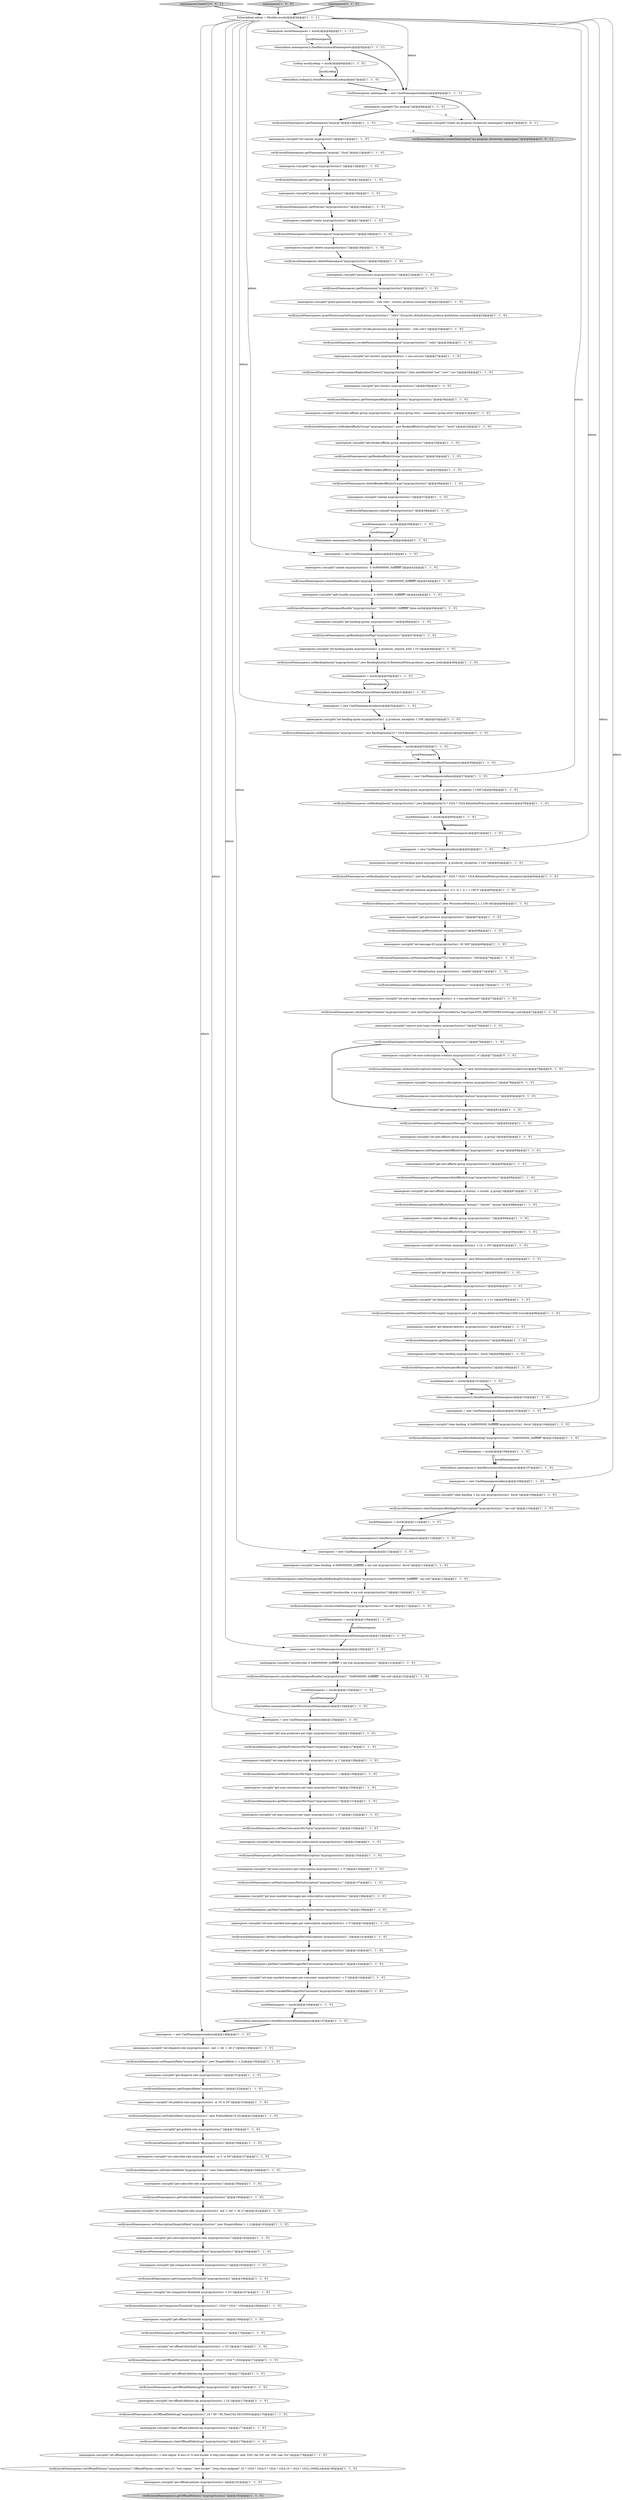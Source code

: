 digraph {
172 [style = filled, label = "namespaces.run(split(\"set-max-consumers-per-topic myprop/clust/ns1 -c 2\"))@@@132@@@['1', '1', '0']", fillcolor = white, shape = ellipse image = "AAA0AAABBB1BBB"];
78 [style = filled, label = "namespaces.run(split(\"set-clusters myprop/clust/ns1 -c use,usw,usc\"))@@@27@@@['1', '1', '0']", fillcolor = white, shape = ellipse image = "AAA0AAABBB1BBB"];
129 [style = filled, label = "CmdNamespaces namespaces = new CmdNamespaces(admin)@@@6@@@['1', '1', '1']", fillcolor = white, shape = ellipse image = "AAA0AAABBB1BBB"];
114 [style = filled, label = "namespaces.run(split(\"set-deduplication myprop/clust/ns1 --enable\"))@@@71@@@['1', '1', '0']", fillcolor = white, shape = ellipse image = "AAA0AAABBB1BBB"];
92 [style = filled, label = "mockNamespaces = mock()@@@101@@@['1', '1', '0']", fillcolor = white, shape = ellipse image = "AAA0AAABBB1BBB"];
55 [style = filled, label = "verify(mockNamespaces).setMaxConsumersPerSubscription(\"myprop/clust/ns1\",3)@@@137@@@['1', '1', '0']", fillcolor = white, shape = ellipse image = "AAA0AAABBB1BBB"];
0 [style = filled, label = "namespaces.run(split(\"unload myprop/clust/ns1 -b 0x80000000_0xffffffff\"))@@@42@@@['1', '1', '0']", fillcolor = white, shape = ellipse image = "AAA0AAABBB1BBB"];
145 [style = filled, label = "mockNamespaces = mock()@@@123@@@['1', '1', '0']", fillcolor = white, shape = ellipse image = "AAA0AAABBB1BBB"];
158 [style = filled, label = "verify(mockNamespaces).setOffloadThreshold(\"myprop/clust/ns1\",1024 * 1024 * 1024)@@@172@@@['1', '1', '0']", fillcolor = white, shape = ellipse image = "AAA0AAABBB1BBB"];
171 [style = filled, label = "namespaces.run(split(\"get-max-producers-per-topic myprop/clust/ns1\"))@@@126@@@['1', '1', '0']", fillcolor = white, shape = ellipse image = "AAA0AAABBB1BBB"];
60 [style = filled, label = "verify(mockNamespaces).setMaxConsumersPerTopic(\"myprop/clust/ns1\",2)@@@133@@@['1', '1', '0']", fillcolor = white, shape = ellipse image = "AAA0AAABBB1BBB"];
19 [style = filled, label = "verify(mockNamespaces).setMaxProducersPerTopic(\"myprop/clust/ns1\",1)@@@129@@@['1', '1', '0']", fillcolor = white, shape = ellipse image = "AAA0AAABBB1BBB"];
170 [style = filled, label = "verify(mockNamespaces).getNamespaces(\"myprop\")@@@10@@@['1', '1', '0']", fillcolor = white, shape = ellipse image = "AAA0AAABBB1BBB"];
28 [style = filled, label = "mockNamespaces = mock()@@@60@@@['1', '1', '0']", fillcolor = white, shape = ellipse image = "AAA0AAABBB1BBB"];
9 [style = filled, label = "namespaces.run(split(\"set-publish-rate myprop/clust/ns1 -m 10 -b 20\"))@@@153@@@['1', '1', '0']", fillcolor = white, shape = ellipse image = "AAA0AAABBB1BBB"];
130 [style = filled, label = "verify(mockNamespaces).grantPermissionOnNamespace(\"myprop/clust/ns1\",\"role1\",EnumSet.of(AuthAction.produce,AuthAction.consume))@@@24@@@['1', '1', '0']", fillcolor = white, shape = ellipse image = "AAA0AAABBB1BBB"];
69 [style = filled, label = "verify(mockNamespaces).clearNamespaceBundleBacklog(\"myprop/clust/ns1\",\"0x80000000_0xffffffff\")@@@105@@@['1', '1', '0']", fillcolor = white, shape = ellipse image = "AAA0AAABBB1BBB"];
8 [style = filled, label = "namespaces.run(split(\"get-delayed-delivery myprop/clust/ns1\"))@@@97@@@['1', '1', '0']", fillcolor = white, shape = ellipse image = "AAA0AAABBB1BBB"];
34 [style = filled, label = "namespaces.run(split(\"get-offload-policies myprop/clust/ns1\"))@@@181@@@['1', '1', '0']", fillcolor = white, shape = ellipse image = "AAA0AAABBB1BBB"];
61 [style = filled, label = "when(admin.namespaces()).thenReturn(mockNamespaces)@@@119@@@['1', '1', '0']", fillcolor = white, shape = ellipse image = "AAA0AAABBB1BBB"];
36 [style = filled, label = "namespaces = new CmdNamespaces(admin)@@@57@@@['1', '1', '0']", fillcolor = white, shape = ellipse image = "AAA0AAABBB1BBB"];
112 [style = filled, label = "namespaces.run(split(\"get-compaction-threshold myprop/clust/ns1\"))@@@165@@@['1', '1', '0']", fillcolor = white, shape = ellipse image = "AAA0AAABBB1BBB"];
135 [style = filled, label = "mockNamespaces = mock()@@@111@@@['1', '1', '0']", fillcolor = white, shape = ellipse image = "AAA0AAABBB1BBB"];
175 [style = filled, label = "namespaces.run(split(\"set-backlog-quota myprop/clust/ns1 -p producer_exception -l 10M\"))@@@58@@@['1', '1', '0']", fillcolor = white, shape = ellipse image = "AAA0AAABBB1BBB"];
63 [style = filled, label = "namespaces = new CmdNamespaces(admin)@@@103@@@['1', '1', '0']", fillcolor = white, shape = ellipse image = "AAA0AAABBB1BBB"];
58 [style = filled, label = "verify(mockNamespaces).unsubscribeNamespaceBundle(\"myprop/clust/ns1\",\"0x80000000_0xffffffff\",\"my-sub\")@@@122@@@['1', '1', '0']", fillcolor = white, shape = ellipse image = "AAA0AAABBB1BBB"];
91 [style = filled, label = "verify(mockNamespaces).setNamespaceMessageTTL(\"myprop/clust/ns1\",300)@@@70@@@['1', '1', '0']", fillcolor = white, shape = ellipse image = "AAA0AAABBB1BBB"];
29 [style = filled, label = "mockNamespaces = mock()@@@39@@@['1', '1', '0']", fillcolor = white, shape = ellipse image = "AAA0AAABBB1BBB"];
107 [style = filled, label = "when(admin.namespaces()).thenReturn(mockNamespaces)@@@107@@@['1', '1', '0']", fillcolor = white, shape = ellipse image = "AAA0AAABBB1BBB"];
64 [style = filled, label = "namespaces = new CmdNamespaces(admin)@@@62@@@['1', '1', '0']", fillcolor = white, shape = ellipse image = "AAA0AAABBB1BBB"];
117 [style = filled, label = "when(admin.namespaces()).thenReturn(mockNamespaces)@@@61@@@['1', '1', '0']", fillcolor = white, shape = ellipse image = "AAA0AAABBB1BBB"];
161 [style = filled, label = "verify(mockNamespaces).setOffloadDeleteLag(\"myprop/clust/ns1\",24 * 60 * 60,TimeUnit.SECONDS)@@@176@@@['1', '1', '0']", fillcolor = white, shape = ellipse image = "AAA0AAABBB1BBB"];
163 [style = filled, label = "verify(mockNamespaces).getDispatchRate(\"myprop/clust/ns1\")@@@152@@@['1', '1', '0']", fillcolor = white, shape = ellipse image = "AAA0AAABBB1BBB"];
98 [style = filled, label = "namespaces.run(split(\"set-auto-topic-creation myprop/clust/ns1 -e -t non-partitioned\"))@@@73@@@['1', '1', '0']", fillcolor = white, shape = ellipse image = "AAA0AAABBB1BBB"];
67 [style = filled, label = "verify(mockNamespaces).setNamespaceReplicationClusters(\"myprop/clust/ns1\",Sets.newHashSet(\"use\",\"usw\",\"usc\"))@@@28@@@['1', '1', '0']", fillcolor = white, shape = ellipse image = "AAA0AAABBB1BBB"];
52 [style = filled, label = "verify(mockNamespaces).deleteBookieAffinityGroup(\"myprop/clust/ns1\")@@@36@@@['1', '1', '0']", fillcolor = white, shape = ellipse image = "AAA0AAABBB1BBB"];
125 [style = filled, label = "verify(mockNamespaces).getPolicies(\"myprop/clust/ns1\")@@@16@@@['1', '1', '0']", fillcolor = white, shape = ellipse image = "AAA0AAABBB1BBB"];
82 [style = filled, label = "namespaces.run(split(\"get-persistence myprop/clust/ns1\"))@@@67@@@['1', '1', '0']", fillcolor = white, shape = ellipse image = "AAA0AAABBB1BBB"];
97 [style = filled, label = "namespaces.run(split(\"list-cluster myprop/clust\"))@@@11@@@['1', '1', '0']", fillcolor = white, shape = ellipse image = "AAA0AAABBB1BBB"];
144 [style = filled, label = "namespaces.run(split(\"get-offload-deletion-lag myprop/clust/ns1\"))@@@173@@@['1', '1', '0']", fillcolor = white, shape = ellipse image = "AAA0AAABBB1BBB"];
38 [style = filled, label = "verify(mockNamespaces).setRetention(\"myprop/clust/ns1\",new RetentionPolicies(60,1))@@@92@@@['1', '1', '0']", fillcolor = white, shape = ellipse image = "AAA0AAABBB1BBB"];
51 [style = filled, label = "namespaces.run(split(\"set-offload-deletion-lag myprop/clust/ns1 -l 1d\"))@@@175@@@['1', '1', '0']", fillcolor = white, shape = ellipse image = "AAA0AAABBB1BBB"];
66 [style = filled, label = "namespaces.run(split(\"delete-bookie-affinity-group myprop/clust/ns1\"))@@@35@@@['1', '1', '0']", fillcolor = white, shape = ellipse image = "AAA0AAABBB1BBB"];
93 [style = filled, label = "verify(mockNamespaces).setMaxUnackedMessagesPerSubscription(\"myprop/clust/ns1\",3)@@@141@@@['1', '1', '0']", fillcolor = white, shape = ellipse image = "AAA0AAABBB1BBB"];
88 [style = filled, label = "when(admin.namespaces()).thenReturn(mockNamespaces)@@@147@@@['1', '1', '0']", fillcolor = white, shape = ellipse image = "AAA0AAABBB1BBB"];
168 [style = filled, label = "verify(mockNamespaces).getCompactionThreshold(\"myprop/clust/ns1\")@@@166@@@['1', '1', '0']", fillcolor = white, shape = ellipse image = "AAA0AAABBB1BBB"];
179 [style = filled, label = "namespaces.run(split(\"remove-auto-subscription-creation myprop/clust/ns1\"))@@@79@@@['0', '1', '0']", fillcolor = white, shape = ellipse image = "AAA1AAABBB2BBB"];
1 [style = filled, label = "verify(mockNamespaces).clearNamespaceBundleBacklogForSubscription(\"myprop/clust/ns1\",\"0x80000000_0xffffffff\",\"my-sub\")@@@115@@@['1', '1', '0']", fillcolor = white, shape = ellipse image = "AAA0AAABBB1BBB"];
110 [style = filled, label = "namespaces.run(split(\"split-bundle myprop/clust/ns1 -b 0x00000000_0xffffffff\"))@@@44@@@['1', '1', '0']", fillcolor = white, shape = ellipse image = "AAA0AAABBB1BBB"];
103 [style = filled, label = "namespaces = new CmdNamespaces(admin)@@@41@@@['1', '1', '0']", fillcolor = white, shape = ellipse image = "AAA0AAABBB1BBB"];
180 [style = filled, label = "verify(mockNamespaces).removeAutoSubscriptionCreation(\"myprop/clust/ns1\")@@@80@@@['0', '1', '0']", fillcolor = white, shape = ellipse image = "AAA1AAABBB2BBB"];
31 [style = filled, label = "namespaces.run(split(\"policies myprop/clust/ns1\"))@@@15@@@['1', '1', '0']", fillcolor = white, shape = ellipse image = "AAA0AAABBB1BBB"];
149 [style = filled, label = "namespaces.run(split(\"topics myprop/clust/ns1\"))@@@13@@@['1', '1', '0']", fillcolor = white, shape = ellipse image = "AAA0AAABBB1BBB"];
138 [style = filled, label = "namespaces.run(split(\"delete-anti-affinity-group myprop/clust/ns1 \"))@@@89@@@['1', '1', '0']", fillcolor = white, shape = ellipse image = "AAA0AAABBB1BBB"];
100 [style = filled, label = "namespaces.run(split(\"get-bookie-affinity-group myprop/clust/ns1\"))@@@33@@@['1', '1', '0']", fillcolor = white, shape = ellipse image = "AAA0AAABBB1BBB"];
83 [style = filled, label = "verify(mockNamespaces).setDelayedDeliveryMessages(\"myprop/clust/ns1\",new DelayedDeliveryPolicies(1000,true))@@@96@@@['1', '1', '0']", fillcolor = white, shape = ellipse image = "AAA0AAABBB1BBB"];
12 [style = filled, label = "verify(mockNamespaces).getNamespaceReplicationClusters(\"myprop/clust/ns1\")@@@30@@@['1', '1', '0']", fillcolor = white, shape = ellipse image = "AAA0AAABBB1BBB"];
96 [style = filled, label = "verify(mockNamespaces).getPublishRate(\"myprop/clust/ns1\")@@@156@@@['1', '1', '0']", fillcolor = white, shape = ellipse image = "AAA0AAABBB1BBB"];
139 [style = filled, label = "namespaces.run(split(\"get-max-unacked-messages-per-subscription myprop/clust/ns1\"))@@@138@@@['1', '1', '0']", fillcolor = white, shape = ellipse image = "AAA0AAABBB1BBB"];
26 [style = filled, label = "namespaces.run(split(\"set-backlog-quota myprop/clust/ns1 -p producer_exception -l 10G\"))@@@63@@@['1', '1', '0']", fillcolor = white, shape = ellipse image = "AAA0AAABBB1BBB"];
32 [style = filled, label = "mockNamespaces = mock()@@@118@@@['1', '1', '0']", fillcolor = white, shape = ellipse image = "AAA0AAABBB1BBB"];
13 [style = filled, label = "verify(mockNamespaces).getPersistence(\"myprop/clust/ns1\")@@@68@@@['1', '1', '0']", fillcolor = white, shape = ellipse image = "AAA0AAABBB1BBB"];
62 [style = filled, label = "namespaces.run(split(\"remove-auto-topic-creation myprop/clust/ns1\"))@@@75@@@['1', '1', '0']", fillcolor = white, shape = ellipse image = "AAA0AAABBB1BBB"];
119 [style = filled, label = "namespaces.run(split(\"set-delayed-delivery myprop/clust/ns1 -e -t 1s\"))@@@95@@@['1', '1', '0']", fillcolor = white, shape = ellipse image = "AAA0AAABBB1BBB"];
123 [style = filled, label = "verify(mockNamespaces).getDelayedDelivery(\"myprop/clust/ns1\")@@@98@@@['1', '1', '0']", fillcolor = white, shape = ellipse image = "AAA0AAABBB1BBB"];
136 [style = filled, label = "namespaces.run(split(\"set-max-unacked-messages-per-consumer myprop/clust/ns1 -c 3\"))@@@144@@@['1', '1', '0']", fillcolor = white, shape = ellipse image = "AAA0AAABBB1BBB"];
5 [style = filled, label = "verify(mockNamespaces).getMaxConsumersPerSubscription(\"myprop/clust/ns1\")@@@135@@@['1', '1', '0']", fillcolor = white, shape = ellipse image = "AAA0AAABBB1BBB"];
182 [style = filled, label = "namespacesCreateV1['0', '0', '1']", fillcolor = lightgray, shape = diamond image = "AAA0AAABBB3BBB"];
157 [style = filled, label = "verify(mockNamespaces).unsubscribeNamespace(\"myprop/clust/ns1\",\"my-sub\")@@@117@@@['1', '1', '0']", fillcolor = white, shape = ellipse image = "AAA0AAABBB1BBB"];
111 [style = filled, label = "verify(mockNamespaces).setPersistence(\"myprop/clust/ns1\",new PersistencePolicies(2,1,1,100.0d))@@@66@@@['1', '1', '0']", fillcolor = white, shape = ellipse image = "AAA0AAABBB1BBB"];
7 [style = filled, label = "verify(mockNamespaces).clearNamespaceBacklogForSubscription(\"myprop/clust/ns1\",\"my-sub\")@@@110@@@['1', '1', '0']", fillcolor = white, shape = ellipse image = "AAA0AAABBB1BBB"];
44 [style = filled, label = "namespaces.run(split(\"unsubscribe -b 0x80000000_0xffffffff -s my-sub myprop/clust/ns1\"))@@@121@@@['1', '1', '0']", fillcolor = white, shape = ellipse image = "AAA0AAABBB1BBB"];
90 [style = filled, label = "namespaces.run(split(\"get-max-unacked-messages-per-consumer myprop/clust/ns1\"))@@@142@@@['1', '1', '0']", fillcolor = white, shape = ellipse image = "AAA0AAABBB1BBB"];
133 [style = filled, label = "namespaces.run(split(\"create myprop/clust/ns1\"))@@@17@@@['1', '1', '0']", fillcolor = white, shape = ellipse image = "AAA0AAABBB1BBB"];
116 [style = filled, label = "PulsarAdmin admin = Mockito.mock()@@@3@@@['1', '1', '1']", fillcolor = white, shape = ellipse image = "AAA0AAABBB1BBB"];
137 [style = filled, label = "verify(mockNamespaces).setAutoTopicCreation(\"myprop/clust/ns1\",new AutoTopicCreationOverride(true,TopicType.NON_PARTITIONED.toString(),null))@@@74@@@['1', '1', '0']", fillcolor = white, shape = ellipse image = "AAA0AAABBB1BBB"];
148 [style = filled, label = "verify(mockNamespaces).getNamespaces(\"myprop\",\"clust\")@@@12@@@['1', '1', '0']", fillcolor = white, shape = ellipse image = "AAA0AAABBB1BBB"];
45 [style = filled, label = "namespaces.run(split(\"unsubscribe -s my-sub myprop/clust/ns1\"))@@@116@@@['1', '1', '0']", fillcolor = white, shape = ellipse image = "AAA0AAABBB1BBB"];
134 [style = filled, label = "verify(mockNamespaces).unloadNamespaceBundle(\"myprop/clust/ns1\",\"0x80000000_0xffffffff\")@@@43@@@['1', '1', '0']", fillcolor = white, shape = ellipse image = "AAA0AAABBB1BBB"];
99 [style = filled, label = "verify(mockNamespaces).getMaxUnackedMessagesPerConsumer(\"myprop/clust/ns1\")@@@143@@@['1', '1', '0']", fillcolor = white, shape = ellipse image = "AAA0AAABBB1BBB"];
85 [style = filled, label = "namespaces.run(split(\"list myprop\"))@@@9@@@['1', '1', '0']", fillcolor = white, shape = ellipse image = "AAA0AAABBB1BBB"];
102 [style = filled, label = "namespaces.run(split(\"permissions myprop/clust/ns1\"))@@@21@@@['1', '1', '0']", fillcolor = white, shape = ellipse image = "AAA0AAABBB1BBB"];
162 [style = filled, label = "namespaces.run(split(\"set-dispatch-rate myprop/clust/ns1 -md -1 -bd -1 -dt 2\"))@@@149@@@['1', '1', '0']", fillcolor = white, shape = ellipse image = "AAA0AAABBB1BBB"];
142 [style = filled, label = "verify(mockNamespaces).setBacklogQuota(\"myprop/clust/ns1\",new BacklogQuota(10 * 1024,RetentionPolicy.producer_exception))@@@54@@@['1', '1', '0']", fillcolor = white, shape = ellipse image = "AAA0AAABBB1BBB"];
10 [style = filled, label = "verify(mockNamespaces).createNamespace(\"myprop/clust/ns1\")@@@18@@@['1', '1', '0']", fillcolor = white, shape = ellipse image = "AAA0AAABBB1BBB"];
33 [style = filled, label = "namespaces.run(split(\"get-subscription-dispatch-rate myprop/clust/ns1\"))@@@163@@@['1', '1', '0']", fillcolor = white, shape = ellipse image = "AAA0AAABBB1BBB"];
113 [style = filled, label = "namespaces.run(split(\"unload myprop/clust/ns1\"))@@@37@@@['1', '1', '0']", fillcolor = white, shape = ellipse image = "AAA0AAABBB1BBB"];
106 [style = filled, label = "namespaces.run(split(\"revoke-permission myprop/clust/ns1 --role role1\"))@@@25@@@['1', '1', '0']", fillcolor = white, shape = ellipse image = "AAA0AAABBB1BBB"];
174 [style = filled, label = "namespaces.run(split(\"set-retention myprop/clust/ns1 -t 1h -s 1M\"))@@@91@@@['1', '1', '0']", fillcolor = white, shape = ellipse image = "AAA0AAABBB1BBB"];
109 [style = filled, label = "verify(mockNamespaces).setBookieAffinityGroup(\"myprop/clust/ns1\",new BookieAffinityGroupData(\"test1\",\"test2\"))@@@32@@@['1', '1', '0']", fillcolor = white, shape = ellipse image = "AAA0AAABBB1BBB"];
160 [style = filled, label = "namespaces.run(split(\"set-subscribe-rate myprop/clust/ns1 -sr 2 -st 60\"))@@@157@@@['1', '1', '0']", fillcolor = white, shape = ellipse image = "AAA0AAABBB1BBB"];
25 [style = filled, label = "namespaces['1', '0', '0']", fillcolor = lightgray, shape = diamond image = "AAA0AAABBB1BBB"];
132 [style = filled, label = "verify(mockNamespaces).setBacklogQuota(\"myprop/clust/ns1\",new BacklogQuota(10,RetentionPolicy.producer_request_hold))@@@49@@@['1', '1', '0']", fillcolor = white, shape = ellipse image = "AAA0AAABBB1BBB"];
79 [style = filled, label = "verify(mockNamespaces).setMaxUnackedMessagesPerConsumer(\"myprop/clust/ns1\",3)@@@145@@@['1', '1', '0']", fillcolor = white, shape = ellipse image = "AAA0AAABBB1BBB"];
27 [style = filled, label = "namespaces.run(split(\"set-max-unacked-messages-per-subscription myprop/clust/ns1 -c 3\"))@@@140@@@['1', '1', '0']", fillcolor = white, shape = ellipse image = "AAA0AAABBB1BBB"];
70 [style = filled, label = "namespaces.run(split(\"get-offload-threshold myprop/clust/ns1\"))@@@169@@@['1', '1', '0']", fillcolor = white, shape = ellipse image = "AAA0AAABBB1BBB"];
15 [style = filled, label = "Lookup mockLookup = mock()@@@6@@@['1', '1', '0']", fillcolor = white, shape = ellipse image = "AAA0AAABBB1BBB"];
166 [style = filled, label = "verify(mockNamespaces).removeAutoTopicCreation(\"myprop/clust/ns1\")@@@76@@@['1', '1', '0']", fillcolor = white, shape = ellipse image = "AAA0AAABBB1BBB"];
46 [style = filled, label = "namespaces.run(split(\"set-offload-threshold myprop/clust/ns1 -s 1G\"))@@@171@@@['1', '1', '0']", fillcolor = white, shape = ellipse image = "AAA0AAABBB1BBB"];
76 [style = filled, label = "namespaces.run(split(\"set-anti-affinity-group myprop/clust/ns1 -g group\"))@@@83@@@['1', '1', '0']", fillcolor = white, shape = ellipse image = "AAA0AAABBB1BBB"];
74 [style = filled, label = "verify(mockNamespaces).getNamespaceMessageTTL(\"myprop/clust/ns1\")@@@82@@@['1', '1', '0']", fillcolor = white, shape = ellipse image = "AAA0AAABBB1BBB"];
20 [style = filled, label = "namespaces = new CmdNamespaces(admin)@@@120@@@['1', '1', '0']", fillcolor = white, shape = ellipse image = "AAA0AAABBB1BBB"];
121 [style = filled, label = "when(admin.namespaces()).thenReturn(mockNamespaces)@@@51@@@['1', '1', '0']", fillcolor = white, shape = ellipse image = "AAA0AAABBB1BBB"];
41 [style = filled, label = "namespaces.run(split(\"set-backlog-quota myprop/clust/ns1 -p producer_exception -l 10K\"))@@@53@@@['1', '1', '0']", fillcolor = white, shape = ellipse image = "AAA0AAABBB1BBB"];
54 [style = filled, label = "verify(mockNamespaces).getTopics(\"myprop/clust/ns1\")@@@14@@@['1', '1', '0']", fillcolor = white, shape = ellipse image = "AAA0AAABBB1BBB"];
159 [style = filled, label = "namespaces.run(split(\"delete myprop/clust/ns1\"))@@@19@@@['1', '1', '0']", fillcolor = white, shape = ellipse image = "AAA0AAABBB1BBB"];
6 [style = filled, label = "verify(mockNamespaces).getNamespaceAntiAffinityGroup(\"myprop/clust/ns1\")@@@86@@@['1', '1', '0']", fillcolor = white, shape = ellipse image = "AAA0AAABBB1BBB"];
184 [style = filled, label = "namespaces.run(split(\"create my-prop/my-cluster/my-namespace\"))@@@7@@@['0', '0', '1']", fillcolor = white, shape = ellipse image = "AAA0AAABBB3BBB"];
183 [style = filled, label = "verify(mockNamespaces).createNamespace(\"my-prop/my-cluster/my-namespace\")@@@8@@@['0', '0', '1']", fillcolor = lightgray, shape = ellipse image = "AAA0AAABBB3BBB"];
141 [style = filled, label = "verify(mockNamespaces).getMaxConsumersPerTopic(\"myprop/clust/ns1\")@@@131@@@['1', '1', '0']", fillcolor = white, shape = ellipse image = "AAA0AAABBB1BBB"];
53 [style = filled, label = "namespaces.run(split(\"clear-backlog -s my-sub myprop/clust/ns1 -force\"))@@@109@@@['1', '1', '0']", fillcolor = white, shape = ellipse image = "AAA0AAABBB1BBB"];
128 [style = filled, label = "namespaces.run(split(\"get-max-consumers-per-subscription myprop/clust/ns1\"))@@@134@@@['1', '1', '0']", fillcolor = white, shape = ellipse image = "AAA0AAABBB1BBB"];
165 [style = filled, label = "namespaces.run(split(\"get-dispatch-rate myprop/clust/ns1\"))@@@151@@@['1', '1', '0']", fillcolor = white, shape = ellipse image = "AAA0AAABBB1BBB"];
173 [style = filled, label = "when(admin.namespaces()).thenReturn(mockNamespaces)@@@5@@@['1', '1', '1']", fillcolor = white, shape = ellipse image = "AAA0AAABBB1BBB"];
126 [style = filled, label = "mockNamespaces = mock()@@@50@@@['1', '1', '0']", fillcolor = white, shape = ellipse image = "AAA0AAABBB1BBB"];
127 [style = filled, label = "verify(mockNamespaces).getBacklogQuotaMap(\"myprop/clust/ns1\")@@@47@@@['1', '1', '0']", fillcolor = white, shape = ellipse image = "AAA0AAABBB1BBB"];
50 [style = filled, label = "verify(mockNamespaces).getOffloadThreshold(\"myprop/clust/ns1\")@@@170@@@['1', '1', '0']", fillcolor = white, shape = ellipse image = "AAA0AAABBB1BBB"];
169 [style = filled, label = "verify(mockNamespaces).getBookieAffinityGroup(\"myprop/clust/ns1\")@@@34@@@['1', '1', '0']", fillcolor = white, shape = ellipse image = "AAA0AAABBB1BBB"];
40 [style = filled, label = "namespaces.run(split(\"set-bookie-affinity-group myprop/clust/ns1 --primary-group test1 --secondary-group test2\"))@@@31@@@['1', '1', '0']", fillcolor = white, shape = ellipse image = "AAA0AAABBB1BBB"];
23 [style = filled, label = "namespaces.run(split(\"set-max-consumers-per-subscription myprop/clust/ns1 -c 3\"))@@@136@@@['1', '1', '0']", fillcolor = white, shape = ellipse image = "AAA0AAABBB1BBB"];
87 [style = filled, label = "verify(mockNamespaces).setPublishRate(\"myprop/clust/ns1\",new PublishRate(10,20))@@@154@@@['1', '1', '0']", fillcolor = white, shape = ellipse image = "AAA0AAABBB1BBB"];
147 [style = filled, label = "verify(mockNamespaces).getRetention(\"myprop/clust/ns1\")@@@94@@@['1', '1', '0']", fillcolor = white, shape = ellipse image = "AAA0AAABBB1BBB"];
18 [style = filled, label = "namespaces = new CmdNamespaces(admin)@@@148@@@['1', '1', '0']", fillcolor = white, shape = ellipse image = "AAA0AAABBB1BBB"];
35 [style = filled, label = "verify(mockNamespaces).deleteNamespace(\"myprop/clust/ns1\")@@@20@@@['1', '1', '0']", fillcolor = white, shape = ellipse image = "AAA0AAABBB1BBB"];
59 [style = filled, label = "when(admin.namespaces()).thenReturn(mockNamespaces)@@@112@@@['1', '1', '0']", fillcolor = white, shape = ellipse image = "AAA0AAABBB1BBB"];
39 [style = filled, label = "verify(mockNamespaces).clearNamespaceBacklog(\"myprop/clust/ns1\")@@@100@@@['1', '1', '0']", fillcolor = white, shape = ellipse image = "AAA0AAABBB1BBB"];
81 [style = filled, label = "when(admin.namespaces()).thenReturn(mockNamespaces)@@@56@@@['1', '1', '0']", fillcolor = white, shape = ellipse image = "AAA0AAABBB1BBB"];
4 [style = filled, label = "namespaces.run(split(\"set-offload-policies myprop/clust/ns1 -r test-region -d aws-s3 -b test-bucket -e http://test.endpoint -mbs 32M -rbs 5M -oat 10M -oae 10s\"))@@@179@@@['1', '1', '0']", fillcolor = white, shape = ellipse image = "AAA0AAABBB1BBB"];
71 [style = filled, label = "namespaces.run(split(\"set-persistence myprop/clust/ns1 -e 2 -w 1 -a 1 -r 100.0\"))@@@65@@@['1', '1', '0']", fillcolor = white, shape = ellipse image = "AAA0AAABBB1BBB"];
84 [style = filled, label = "verify(mockNamespaces).getPermissions(\"myprop/clust/ns1\")@@@22@@@['1', '1', '0']", fillcolor = white, shape = ellipse image = "AAA0AAABBB1BBB"];
17 [style = filled, label = "verify(mockNamespaces).revokePermissionsOnNamespace(\"myprop/clust/ns1\",\"role1\")@@@26@@@['1', '1', '0']", fillcolor = white, shape = ellipse image = "AAA0AAABBB1BBB"];
3 [style = filled, label = "when(admin.namespaces()).thenReturn(mockNamespaces)@@@124@@@['1', '1', '0']", fillcolor = white, shape = ellipse image = "AAA0AAABBB1BBB"];
48 [style = filled, label = "when(admin.namespaces()).thenReturn(mockNamespaces)@@@40@@@['1', '1', '0']", fillcolor = white, shape = ellipse image = "AAA0AAABBB1BBB"];
181 [style = filled, label = "namespaces.run(split(\"set-auto-subscription-creation myprop/clust/ns1 -e\"))@@@77@@@['0', '1', '0']", fillcolor = white, shape = ellipse image = "AAA1AAABBB2BBB"];
2 [style = filled, label = "verify(mockNamespaces).getSubscribeRate(\"myprop/clust/ns1\")@@@160@@@['1', '1', '0']", fillcolor = white, shape = ellipse image = "AAA0AAABBB1BBB"];
178 [style = filled, label = "verify(mockNamespaces).setAutoSubscriptionCreation(\"myprop/clust/ns1\",new AutoSubscriptionCreationOverride(true))@@@78@@@['0', '1', '0']", fillcolor = white, shape = ellipse image = "AAA1AAABBB2BBB"];
65 [style = filled, label = "when(admin.lookups()).thenReturn(mockLookup)@@@7@@@['1', '1', '0']", fillcolor = white, shape = ellipse image = "AAA0AAABBB1BBB"];
73 [style = filled, label = "verify(mockNamespaces).splitNamespaceBundle(\"myprop/clust/ns1\",\"0x00000000_0xffffffff\",false,null)@@@45@@@['1', '1', '0']", fillcolor = white, shape = ellipse image = "AAA0AAABBB1BBB"];
80 [style = filled, label = "namespaces.run(split(\"get-subscribe-rate myprop/clust/ns1\"))@@@159@@@['1', '1', '0']", fillcolor = white, shape = ellipse image = "AAA0AAABBB1BBB"];
153 [style = filled, label = "verify(mockNamespaces).unload(\"myprop/clust/ns1\")@@@38@@@['1', '1', '0']", fillcolor = white, shape = ellipse image = "AAA0AAABBB1BBB"];
156 [style = filled, label = "Namespaces mockNamespaces = mock()@@@4@@@['1', '1', '1']", fillcolor = white, shape = ellipse image = "AAA0AAABBB1BBB"];
105 [style = filled, label = "verify(mockNamespaces).setDeduplicationStatus(\"myprop/clust/ns1\",true)@@@72@@@['1', '1', '0']", fillcolor = white, shape = ellipse image = "AAA0AAABBB1BBB"];
124 [style = filled, label = "verify(mockNamespaces).setBacklogQuota(\"myprop/clust/ns1\",new BacklogQuota(10l * 1024 * 1024 * 1024,RetentionPolicy.producer_exception))@@@64@@@['1', '1', '0']", fillcolor = white, shape = ellipse image = "AAA0AAABBB1BBB"];
177 [style = filled, label = "namespaces['0', '1', '0']", fillcolor = lightgray, shape = diamond image = "AAA0AAABBB2BBB"];
86 [style = filled, label = "verify(mockNamespaces).setBacklogQuota(\"myprop/clust/ns1\",new BacklogQuota(10 * 1024 * 1024,RetentionPolicy.producer_exception))@@@59@@@['1', '1', '0']", fillcolor = white, shape = ellipse image = "AAA0AAABBB1BBB"];
94 [style = filled, label = "namespaces = new CmdNamespaces(admin)@@@52@@@['1', '1', '0']", fillcolor = white, shape = ellipse image = "AAA0AAABBB1BBB"];
89 [style = filled, label = "namespaces.run(split(\"set-subscription-dispatch-rate myprop/clust/ns1 -md -1 -bd -1 -dt 2\"))@@@161@@@['1', '1', '0']", fillcolor = white, shape = ellipse image = "AAA0AAABBB1BBB"];
154 [style = filled, label = "verify(mockNamespaces).setDispatchRate(\"myprop/clust/ns1\",new DispatchRate(-1,-1,2))@@@150@@@['1', '1', '0']", fillcolor = white, shape = ellipse image = "AAA0AAABBB1BBB"];
56 [style = filled, label = "mockNamespaces = mock()@@@146@@@['1', '1', '0']", fillcolor = white, shape = ellipse image = "AAA0AAABBB1BBB"];
77 [style = filled, label = "verify(mockNamespaces).getOffloadPolicies(\"myprop/clust/ns1\")@@@182@@@['1', '1', '0']", fillcolor = lightgray, shape = ellipse image = "AAA0AAABBB1BBB"];
108 [style = filled, label = "namespaces.run(split(\"clear-backlog myprop/clust/ns1 -force\"))@@@99@@@['1', '1', '0']", fillcolor = white, shape = ellipse image = "AAA0AAABBB1BBB"];
118 [style = filled, label = "verify(mockNamespaces).clearOffloadDeleteLag(\"myprop/clust/ns1\")@@@178@@@['1', '1', '0']", fillcolor = white, shape = ellipse image = "AAA0AAABBB1BBB"];
104 [style = filled, label = "verify(mockNamespaces).setSubscriptionDispatchRate(\"myprop/clust/ns1\",new DispatchRate(-1,-1,2))@@@162@@@['1', '1', '0']", fillcolor = white, shape = ellipse image = "AAA0AAABBB1BBB"];
95 [style = filled, label = "verify(mockNamespaces).setOffloadPolicies(\"myprop/clust/ns1\",OffloadPolicies.create(\"aws-s3\",\"test-region\",\"test-bucket\",\"http://test.endpoint\",32 * 1024 * 1024,5 * 1024 * 1024,10 * 1024 * 1024,10000L))@@@180@@@['1', '1', '0']", fillcolor = white, shape = ellipse image = "AAA0AAABBB1BBB"];
120 [style = filled, label = "namespaces.run(split(\"set-compaction-threshold myprop/clust/ns1 -t 1G\"))@@@167@@@['1', '1', '0']", fillcolor = white, shape = ellipse image = "AAA0AAABBB1BBB"];
122 [style = filled, label = "verify(mockNamespaces).getMaxUnackedMessagesPerSubscription(\"myprop/clust/ns1\")@@@139@@@['1', '1', '0']", fillcolor = white, shape = ellipse image = "AAA0AAABBB1BBB"];
22 [style = filled, label = "namespaces.run(split(\"clear-backlog -b 0x80000000_0xffffffff -s my-sub myprop/clust/ns1 -force\"))@@@114@@@['1', '1', '0']", fillcolor = white, shape = ellipse image = "AAA0AAABBB1BBB"];
30 [style = filled, label = "namespaces.run(split(\"get-message-ttl myprop/clust/ns1\"))@@@81@@@['1', '1', '0']", fillcolor = white, shape = ellipse image = "AAA0AAABBB1BBB"];
57 [style = filled, label = "namespaces.run(split(\"set-backlog-quota myprop/clust/ns1 -p producer_request_hold -l 10\"))@@@48@@@['1', '1', '0']", fillcolor = white, shape = ellipse image = "AAA0AAABBB1BBB"];
42 [style = filled, label = "verify(mockNamespaces).getMaxProducersPerTopic(\"myprop/clust/ns1\")@@@127@@@['1', '1', '0']", fillcolor = white, shape = ellipse image = "AAA0AAABBB1BBB"];
47 [style = filled, label = "namespaces.run(split(\"clear-backlog -b 0x80000000_0xffffffff myprop/clust/ns1 -force\"))@@@104@@@['1', '1', '0']", fillcolor = white, shape = ellipse image = "AAA0AAABBB1BBB"];
115 [style = filled, label = "when(admin.namespaces()).thenReturn(mockNamespaces)@@@102@@@['1', '1', '0']", fillcolor = white, shape = ellipse image = "AAA0AAABBB1BBB"];
43 [style = filled, label = "namespaces.run(split(\"set-max-producers-per-topic myprop/clust/ns1 -p 1\"))@@@128@@@['1', '1', '0']", fillcolor = white, shape = ellipse image = "AAA0AAABBB1BBB"];
164 [style = filled, label = "verify(mockNamespaces).setCompactionThreshold(\"myprop/clust/ns1\",1024 * 1024 * 1024)@@@168@@@['1', '1', '0']", fillcolor = white, shape = ellipse image = "AAA0AAABBB1BBB"];
155 [style = filled, label = "verify(mockNamespaces).setSubscribeRate(\"myprop/clust/ns1\",new SubscribeRate(2,60))@@@158@@@['1', '1', '0']", fillcolor = white, shape = ellipse image = "AAA0AAABBB1BBB"];
72 [style = filled, label = "namespaces = new CmdNamespaces(admin)@@@113@@@['1', '1', '0']", fillcolor = white, shape = ellipse image = "AAA0AAABBB1BBB"];
49 [style = filled, label = "namespaces = new CmdNamespaces(admin)@@@125@@@['1', '1', '0']", fillcolor = white, shape = ellipse image = "AAA0AAABBB1BBB"];
152 [style = filled, label = "verify(mockNamespaces).deleteNamespaceAntiAffinityGroup(\"myprop/clust/ns1\")@@@90@@@['1', '1', '0']", fillcolor = white, shape = ellipse image = "AAA0AAABBB1BBB"];
150 [style = filled, label = "verify(mockNamespaces).getOffloadDeleteLagMs(\"myprop/clust/ns1\")@@@174@@@['1', '1', '0']", fillcolor = white, shape = ellipse image = "AAA0AAABBB1BBB"];
68 [style = filled, label = "verify(mockNamespaces).getAntiAffinityNamespaces(\"dummy\",\"cluster\",\"group\")@@@88@@@['1', '1', '0']", fillcolor = white, shape = ellipse image = "AAA0AAABBB1BBB"];
16 [style = filled, label = "namespaces.run(split(\"get-clusters myprop/clust/ns1\"))@@@29@@@['1', '1', '0']", fillcolor = white, shape = ellipse image = "AAA0AAABBB1BBB"];
75 [style = filled, label = "verify(mockNamespaces).getSubscriptionDispatchRate(\"myprop/clust/ns1\")@@@164@@@['1', '1', '0']", fillcolor = white, shape = ellipse image = "AAA0AAABBB1BBB"];
143 [style = filled, label = "namespaces.run(split(\"grant-permission myprop/clust/ns1 --role role1 --actions produce,consume\"))@@@23@@@['1', '1', '0']", fillcolor = white, shape = ellipse image = "AAA0AAABBB1BBB"];
24 [style = filled, label = "namespaces.run(split(\"get-backlog-quotas myprop/clust/ns1\"))@@@46@@@['1', '1', '0']", fillcolor = white, shape = ellipse image = "AAA0AAABBB1BBB"];
167 [style = filled, label = "namespaces.run(split(\"get-publish-rate myprop/clust/ns1\"))@@@155@@@['1', '1', '0']", fillcolor = white, shape = ellipse image = "AAA0AAABBB1BBB"];
14 [style = filled, label = "mockNamespaces = mock()@@@106@@@['1', '1', '0']", fillcolor = white, shape = ellipse image = "AAA0AAABBB1BBB"];
37 [style = filled, label = "namespaces.run(split(\"set-message-ttl myprop/clust/ns1 -ttl 300\"))@@@69@@@['1', '1', '0']", fillcolor = white, shape = ellipse image = "AAA0AAABBB1BBB"];
11 [style = filled, label = "mockNamespaces = mock()@@@55@@@['1', '1', '0']", fillcolor = white, shape = ellipse image = "AAA0AAABBB1BBB"];
21 [style = filled, label = "verify(mockNamespaces).setNamespaceAntiAffinityGroup(\"myprop/clust/ns1\",\"group\")@@@84@@@['1', '1', '0']", fillcolor = white, shape = ellipse image = "AAA0AAABBB1BBB"];
176 [style = filled, label = "namespaces.run(split(\"get-anti-affinity-namespaces -p dummy -c cluster -g group\"))@@@87@@@['1', '1', '0']", fillcolor = white, shape = ellipse image = "AAA0AAABBB1BBB"];
146 [style = filled, label = "namespaces = new CmdNamespaces(admin)@@@108@@@['1', '1', '0']", fillcolor = white, shape = ellipse image = "AAA0AAABBB1BBB"];
140 [style = filled, label = "namespaces.run(split(\"get-retention myprop/clust/ns1\"))@@@93@@@['1', '1', '0']", fillcolor = white, shape = ellipse image = "AAA0AAABBB1BBB"];
151 [style = filled, label = "namespaces.run(split(\"get-max-consumers-per-topic myprop/clust/ns1\"))@@@130@@@['1', '1', '0']", fillcolor = white, shape = ellipse image = "AAA0AAABBB1BBB"];
101 [style = filled, label = "namespaces.run(split(\"get-anti-affinity-group myprop/clust/ns1\"))@@@85@@@['1', '1', '0']", fillcolor = white, shape = ellipse image = "AAA0AAABBB1BBB"];
131 [style = filled, label = "namespaces.run(split(\"clear-offload-deletion-lag myprop/clust/ns1\"))@@@177@@@['1', '1', '0']", fillcolor = white, shape = ellipse image = "AAA0AAABBB1BBB"];
61->20 [style = bold, label=""];
47->69 [style = bold, label=""];
9->87 [style = bold, label=""];
170->97 [style = bold, label=""];
101->6 [style = bold, label=""];
45->157 [style = bold, label=""];
39->92 [style = bold, label=""];
35->102 [style = bold, label=""];
126->121 [style = bold, label=""];
144->150 [style = bold, label=""];
50->46 [style = bold, label=""];
166->30 [style = bold, label=""];
79->56 [style = bold, label=""];
155->80 [style = bold, label=""];
58->145 [style = bold, label=""];
116->18 [style = solid, label="admin"];
8->123 [style = bold, label=""];
162->154 [style = bold, label=""];
32->61 [style = bold, label=""];
146->53 [style = bold, label=""];
85->184 [style = dashed, label="0"];
92->115 [style = bold, label=""];
16->12 [style = bold, label=""];
52->113 [style = bold, label=""];
13->37 [style = bold, label=""];
53->7 [style = bold, label=""];
159->35 [style = bold, label=""];
56->88 [style = bold, label=""];
179->180 [style = bold, label=""];
15->65 [style = bold, label=""];
108->39 [style = bold, label=""];
67->16 [style = bold, label=""];
127->57 [style = bold, label=""];
19->151 [style = bold, label=""];
116->64 [style = solid, label="admin"];
156->173 [style = solid, label="mockNamespaces"];
49->171 [style = bold, label=""];
113->153 [style = bold, label=""];
164->70 [style = bold, label=""];
89->104 [style = bold, label=""];
66->52 [style = bold, label=""];
180->30 [style = bold, label=""];
115->63 [style = bold, label=""];
116->129 [style = solid, label="admin"];
70->50 [style = bold, label=""];
30->74 [style = bold, label=""];
150->51 [style = bold, label=""];
119->83 [style = bold, label=""];
82->13 [style = bold, label=""];
107->146 [style = bold, label=""];
165->163 [style = bold, label=""];
170->183 [style = dashed, label="0"];
20->44 [style = bold, label=""];
128->5 [style = bold, label=""];
168->120 [style = bold, label=""];
27->93 [style = bold, label=""];
172->60 [style = bold, label=""];
57->132 [style = bold, label=""];
73->24 [style = bold, label=""];
71->111 [style = bold, label=""];
88->18 [style = bold, label=""];
149->54 [style = bold, label=""];
154->165 [style = bold, label=""];
135->59 [style = bold, label=""];
116->156 [style = bold, label=""];
14->107 [style = bold, label=""];
100->169 [style = bold, label=""];
29->48 [style = bold, label=""];
124->71 [style = bold, label=""];
123->108 [style = bold, label=""];
75->112 [style = bold, label=""];
15->65 [style = solid, label="mockLookup"];
134->110 [style = bold, label=""];
17->78 [style = bold, label=""];
11->81 [style = bold, label=""];
43->19 [style = bold, label=""];
21->101 [style = bold, label=""];
14->107 [style = solid, label="mockNamespaces"];
91->114 [style = bold, label=""];
135->59 [style = solid, label="mockNamespaces"];
41->142 [style = bold, label=""];
38->140 [style = bold, label=""];
125->133 [style = bold, label=""];
51->161 [style = bold, label=""];
68->138 [style = bold, label=""];
99->136 [style = bold, label=""];
92->115 [style = solid, label="mockNamespaces"];
83->8 [style = bold, label=""];
22->1 [style = bold, label=""];
28->117 [style = bold, label=""];
129->184 [style = bold, label=""];
126->121 [style = solid, label="mockNamespaces"];
151->141 [style = bold, label=""];
44->58 [style = bold, label=""];
80->2 [style = bold, label=""];
84->143 [style = bold, label=""];
129->85 [style = bold, label=""];
96->160 [style = bold, label=""];
166->181 [style = bold, label=""];
138->152 [style = bold, label=""];
163->9 [style = bold, label=""];
56->88 [style = solid, label="mockNamespaces"];
40->109 [style = bold, label=""];
147->119 [style = bold, label=""];
177->116 [style = bold, label=""];
26->124 [style = bold, label=""];
102->84 [style = bold, label=""];
139->122 [style = bold, label=""];
93->90 [style = bold, label=""];
161->131 [style = bold, label=""];
29->48 [style = solid, label="mockNamespaces"];
109->100 [style = bold, label=""];
48->103 [style = bold, label=""];
37->91 [style = bold, label=""];
74->76 [style = bold, label=""];
3->49 [style = bold, label=""];
117->64 [style = bold, label=""];
76->21 [style = bold, label=""];
104->33 [style = bold, label=""];
169->66 [style = bold, label=""];
81->36 [style = bold, label=""];
148->149 [style = bold, label=""];
173->129 [style = bold, label=""];
60->128 [style = bold, label=""];
11->81 [style = solid, label="mockNamespaces"];
1->45 [style = bold, label=""];
130->106 [style = bold, label=""];
46->158 [style = bold, label=""];
6->176 [style = bold, label=""];
182->116 [style = bold, label=""];
116->49 [style = solid, label="admin"];
131->118 [style = bold, label=""];
94->41 [style = bold, label=""];
145->3 [style = solid, label="mockNamespaces"];
137->62 [style = bold, label=""];
152->174 [style = bold, label=""];
184->183 [style = bold, label=""];
32->61 [style = solid, label="mockNamespaces"];
62->166 [style = bold, label=""];
178->179 [style = bold, label=""];
87->167 [style = bold, label=""];
181->178 [style = bold, label=""];
59->72 [style = bold, label=""];
105->98 [style = bold, label=""];
98->137 [style = bold, label=""];
171->42 [style = bold, label=""];
4->95 [style = bold, label=""];
116->103 [style = solid, label="admin"];
114->105 [style = bold, label=""];
118->4 [style = bold, label=""];
25->116 [style = bold, label=""];
141->172 [style = bold, label=""];
132->126 [style = bold, label=""];
167->96 [style = bold, label=""];
54->31 [style = bold, label=""];
111->82 [style = bold, label=""];
18->162 [style = bold, label=""];
110->73 [style = bold, label=""];
31->125 [style = bold, label=""];
64->26 [style = bold, label=""];
145->3 [style = bold, label=""];
65->129 [style = bold, label=""];
158->144 [style = bold, label=""];
0->134 [style = bold, label=""];
121->94 [style = bold, label=""];
90->99 [style = bold, label=""];
97->148 [style = bold, label=""];
153->29 [style = bold, label=""];
106->17 [style = bold, label=""];
42->43 [style = bold, label=""];
2->89 [style = bold, label=""];
116->20 [style = solid, label="admin"];
10->159 [style = bold, label=""];
36->175 [style = bold, label=""];
136->79 [style = bold, label=""];
116->63 [style = solid, label="admin"];
63->47 [style = bold, label=""];
175->86 [style = bold, label=""];
86->28 [style = bold, label=""];
116->146 [style = solid, label="admin"];
112->168 [style = bold, label=""];
122->27 [style = bold, label=""];
173->15 [style = bold, label=""];
28->117 [style = solid, label="mockNamespaces"];
140->147 [style = bold, label=""];
116->72 [style = solid, label="admin"];
143->130 [style = bold, label=""];
176->68 [style = bold, label=""];
24->127 [style = bold, label=""];
5->23 [style = bold, label=""];
174->38 [style = bold, label=""];
78->67 [style = bold, label=""];
116->94 [style = solid, label="admin"];
69->14 [style = bold, label=""];
133->10 [style = bold, label=""];
95->34 [style = bold, label=""];
103->0 [style = bold, label=""];
72->22 [style = bold, label=""];
157->32 [style = bold, label=""];
156->173 [style = bold, label=""];
33->75 [style = bold, label=""];
160->155 [style = bold, label=""];
23->55 [style = bold, label=""];
120->164 [style = bold, label=""];
34->77 [style = bold, label=""];
116->36 [style = solid, label="admin"];
142->11 [style = bold, label=""];
55->139 [style = bold, label=""];
12->40 [style = bold, label=""];
7->135 [style = bold, label=""];
85->170 [style = bold, label=""];
}
